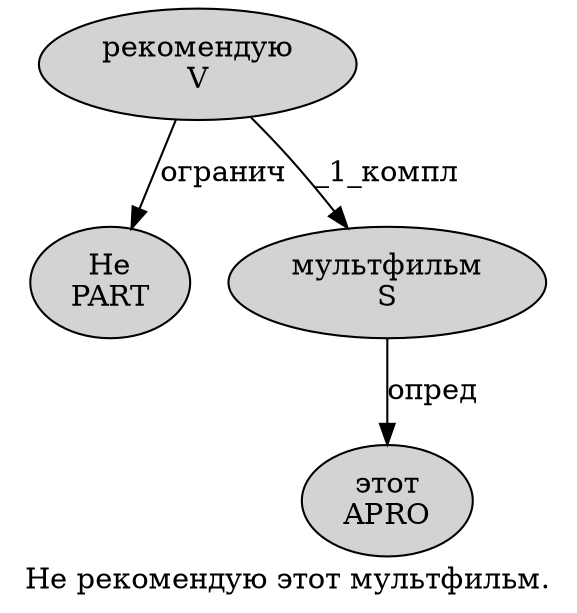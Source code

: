 digraph SENTENCE_2906 {
	graph [label="Не рекомендую этот мультфильм."]
	node [style=filled]
		0 [label="Не
PART" color="" fillcolor=lightgray penwidth=1 shape=ellipse]
		1 [label="рекомендую
V" color="" fillcolor=lightgray penwidth=1 shape=ellipse]
		2 [label="этот
APRO" color="" fillcolor=lightgray penwidth=1 shape=ellipse]
		3 [label="мультфильм
S" color="" fillcolor=lightgray penwidth=1 shape=ellipse]
			1 -> 0 [label="огранич"]
			1 -> 3 [label="_1_компл"]
			3 -> 2 [label="опред"]
}